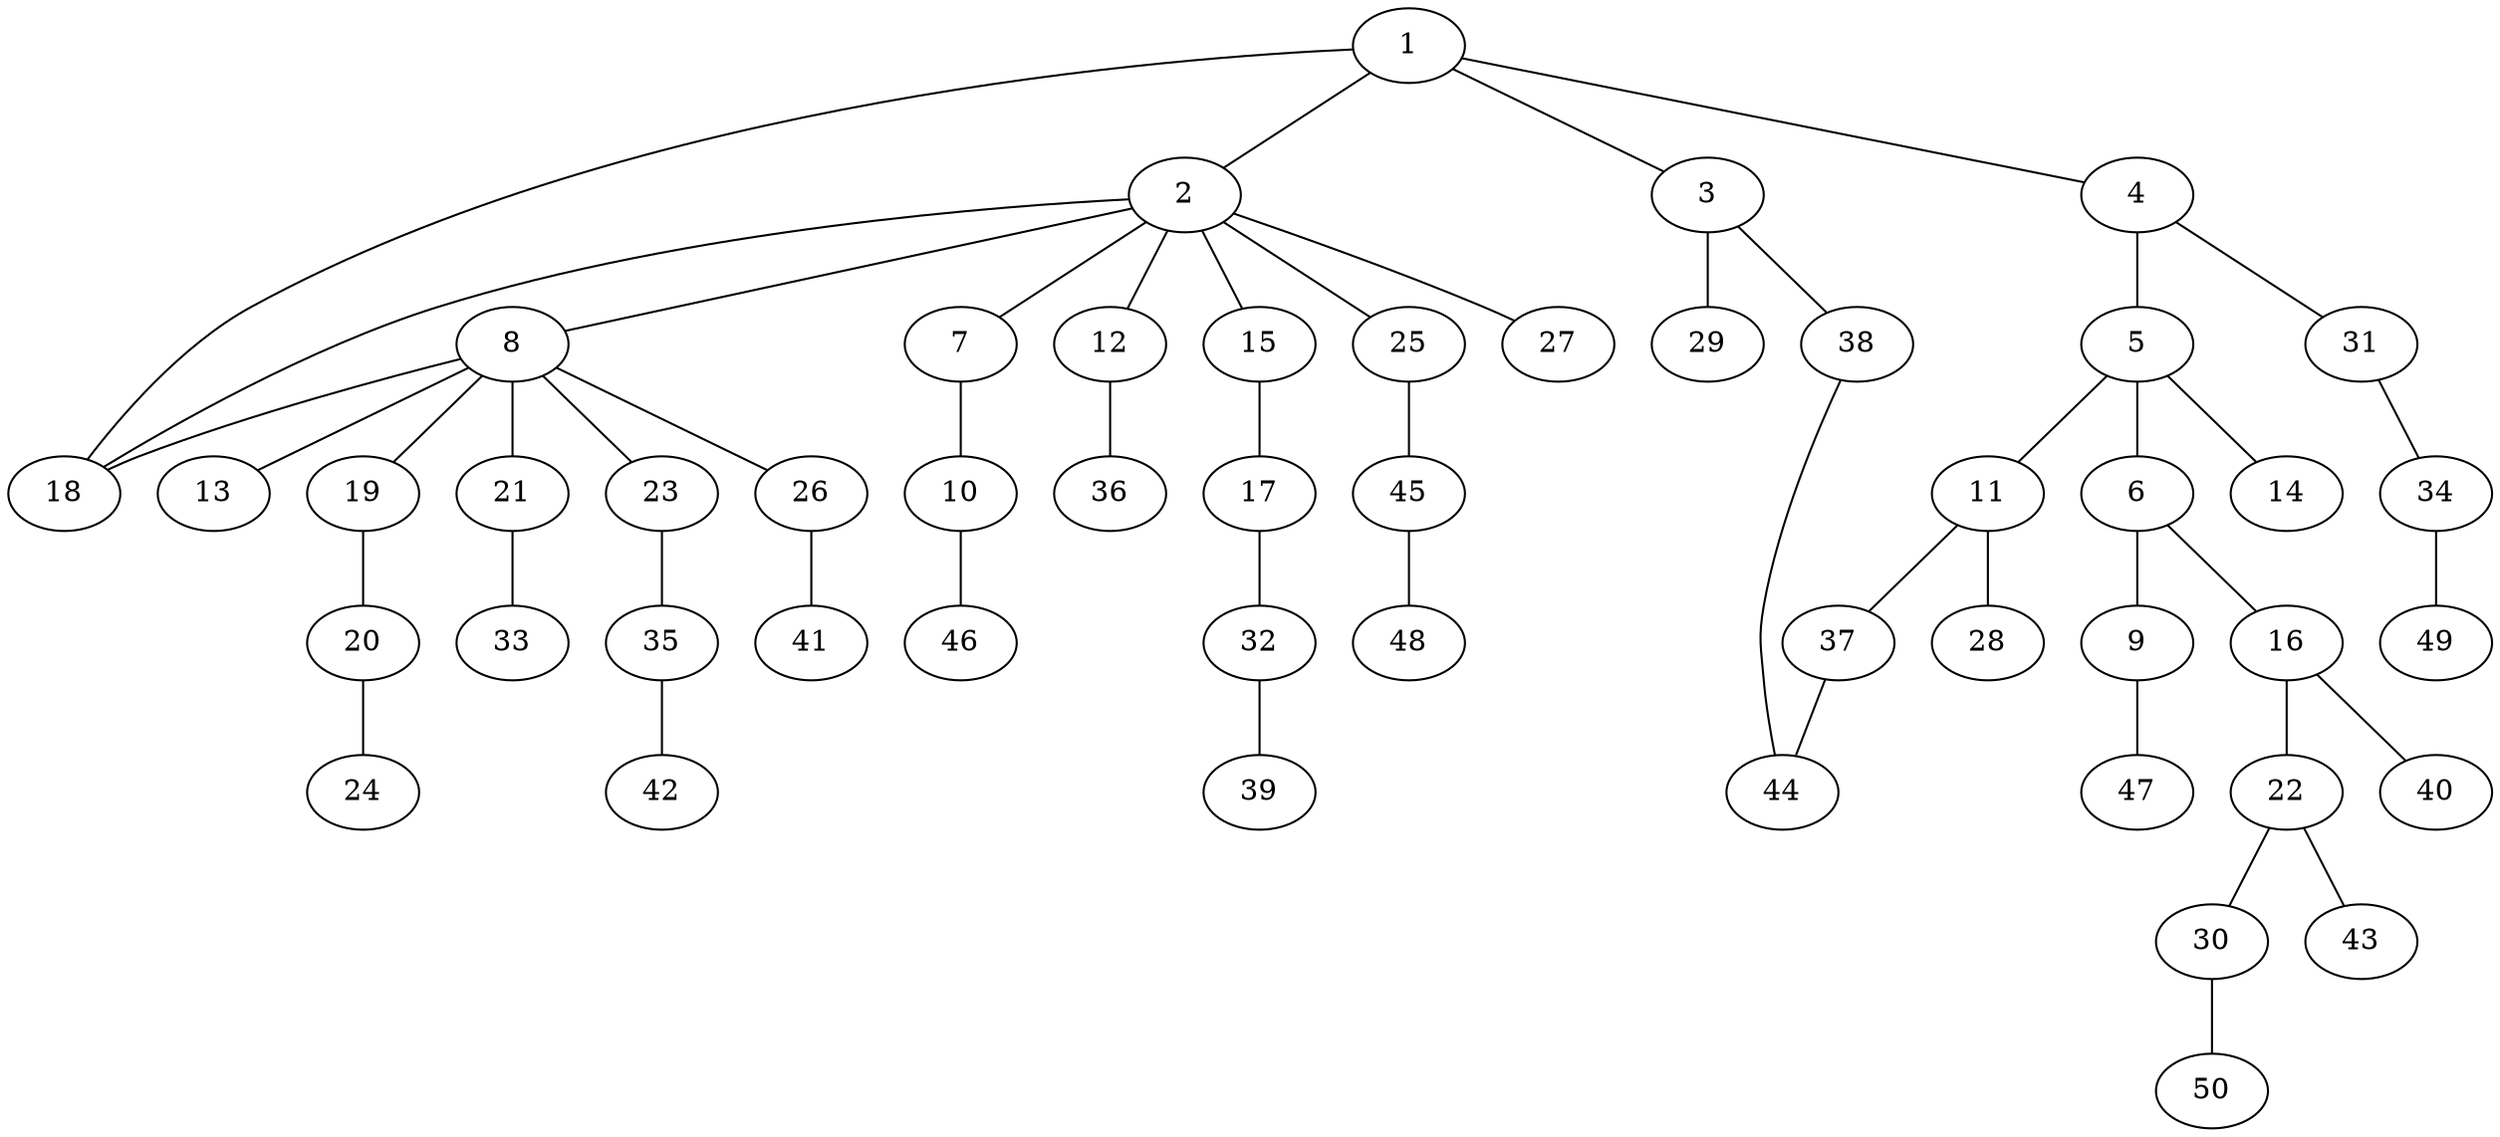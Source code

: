 graph graphname {1--2
1--3
1--4
1--18
2--7
2--8
2--12
2--15
2--18
2--25
2--27
3--29
3--38
4--5
4--31
5--6
5--11
5--14
6--9
6--16
7--10
8--13
8--18
8--19
8--21
8--23
8--26
9--47
10--46
11--28
11--37
12--36
15--17
16--22
16--40
17--32
19--20
20--24
21--33
22--30
22--43
23--35
25--45
26--41
30--50
31--34
32--39
34--49
35--42
37--44
38--44
45--48
}